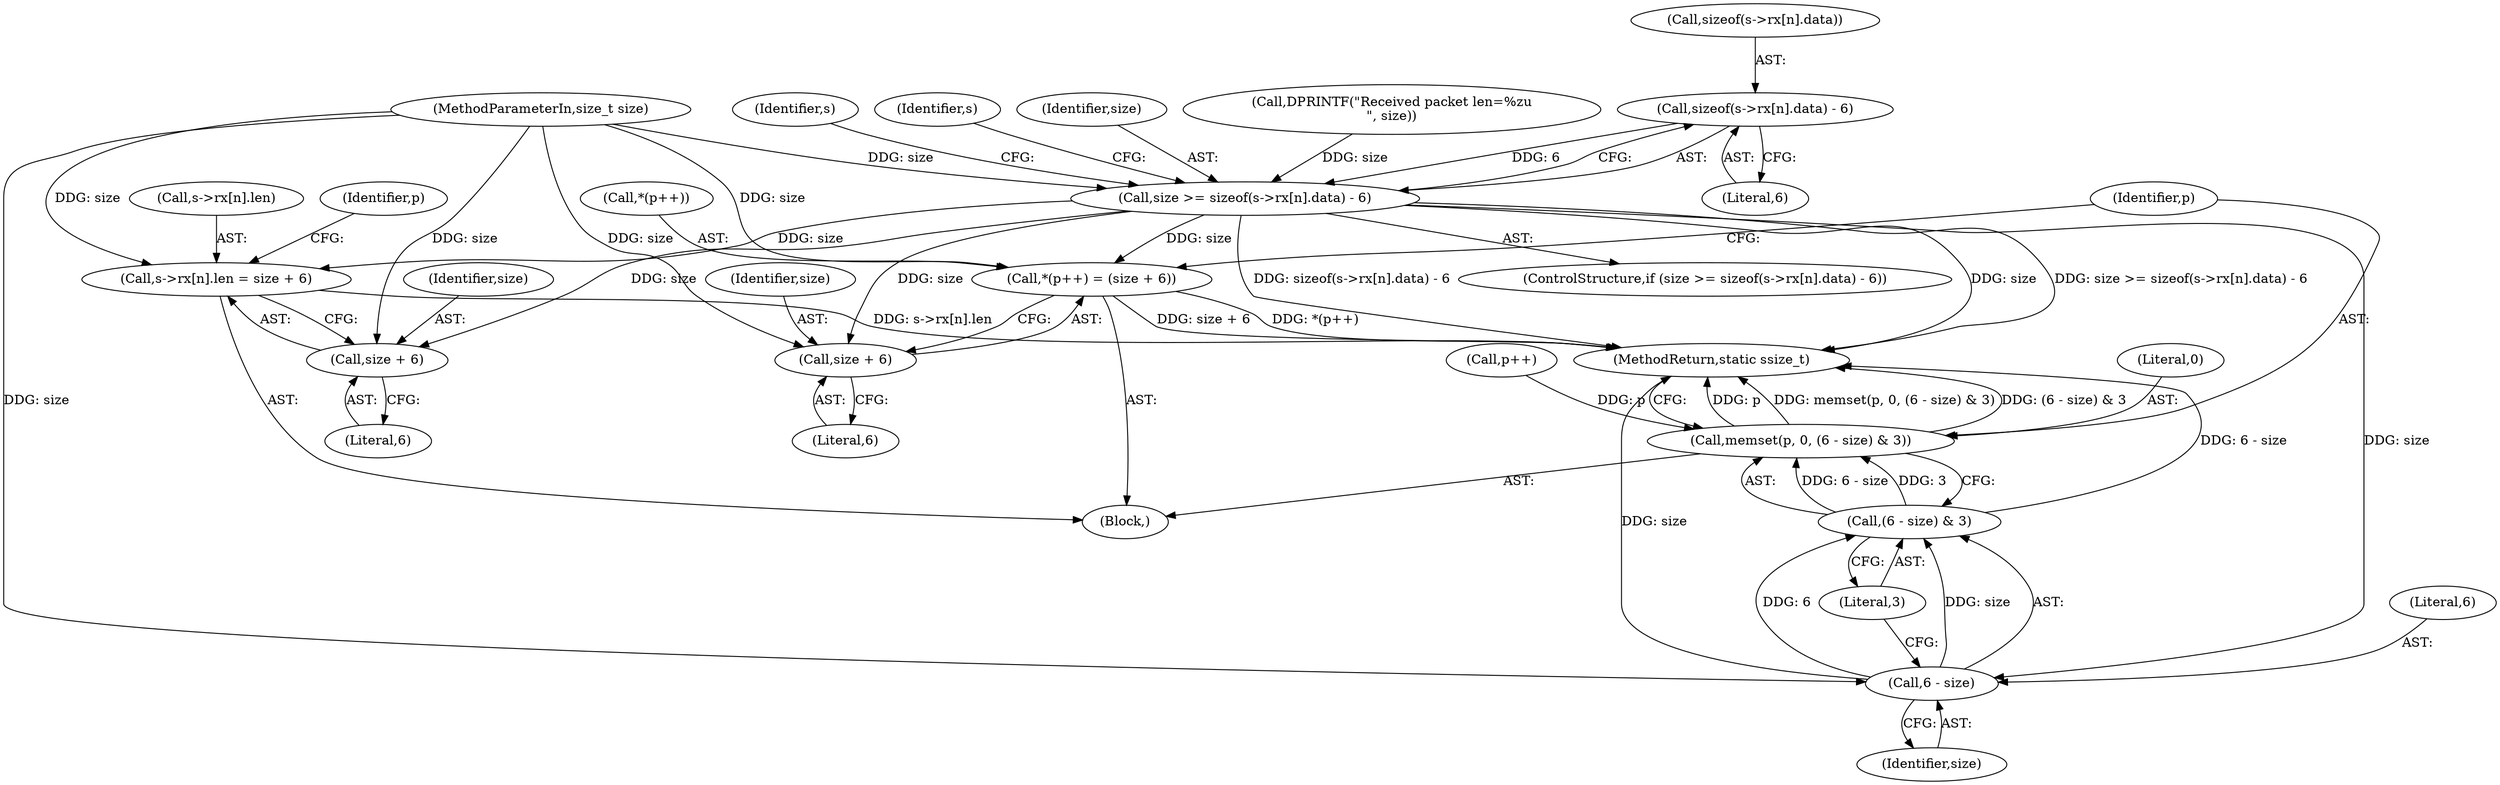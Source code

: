 digraph "0_qemu_3a15cc0e1ee7168db0782133d2607a6bfa422d66@API" {
"1000156" [label="(Call,sizeof(s->rx[n].data) - 6)"];
"1000154" [label="(Call,size >= sizeof(s->rx[n].data) - 6)"];
"1000181" [label="(Call,s->rx[n].len = size + 6)"];
"1000189" [label="(Call,size + 6)"];
"1000201" [label="(Call,*(p++) = (size + 6))"];
"1000205" [label="(Call,size + 6)"];
"1000212" [label="(Call,6 - size)"];
"1000211" [label="(Call,(6 - size) & 3)"];
"1000208" [label="(Call,memset(p, 0, (6 - size) & 3))"];
"1000165" [label="(Literal,6)"];
"1000191" [label="(Literal,6)"];
"1000169" [label="(Identifier,s)"];
"1000179" [label="(Identifier,s)"];
"1000214" [label="(Identifier,size)"];
"1000206" [label="(Identifier,size)"];
"1000207" [label="(Literal,6)"];
"1000213" [label="(Literal,6)"];
"1000205" [label="(Call,size + 6)"];
"1000208" [label="(Call,memset(p, 0, (6 - size) & 3))"];
"1000154" [label="(Call,size >= sizeof(s->rx[n].data) - 6)"];
"1000209" [label="(Identifier,p)"];
"1000203" [label="(Call,p++)"];
"1000181" [label="(Call,s->rx[n].len = size + 6)"];
"1000193" [label="(Identifier,p)"];
"1000210" [label="(Literal,0)"];
"1000215" [label="(Literal,3)"];
"1000190" [label="(Identifier,size)"];
"1000212" [label="(Call,6 - size)"];
"1000153" [label="(ControlStructure,if (size >= sizeof(s->rx[n].data) - 6))"];
"1000202" [label="(Call,*(p++))"];
"1000155" [label="(Identifier,size)"];
"1000216" [label="(MethodReturn,static ssize_t)"];
"1000105" [label="(Block,)"];
"1000104" [label="(MethodParameterIn,size_t size)"];
"1000157" [label="(Call,sizeof(s->rx[n].data))"];
"1000134" [label="(Call,DPRINTF(\"Received packet len=%zu\n\", size))"];
"1000156" [label="(Call,sizeof(s->rx[n].data) - 6)"];
"1000201" [label="(Call,*(p++) = (size + 6))"];
"1000189" [label="(Call,size + 6)"];
"1000182" [label="(Call,s->rx[n].len)"];
"1000211" [label="(Call,(6 - size) & 3)"];
"1000156" -> "1000154"  [label="AST: "];
"1000156" -> "1000165"  [label="CFG: "];
"1000157" -> "1000156"  [label="AST: "];
"1000165" -> "1000156"  [label="AST: "];
"1000154" -> "1000156"  [label="CFG: "];
"1000156" -> "1000154"  [label="DDG: 6"];
"1000154" -> "1000153"  [label="AST: "];
"1000155" -> "1000154"  [label="AST: "];
"1000169" -> "1000154"  [label="CFG: "];
"1000179" -> "1000154"  [label="CFG: "];
"1000154" -> "1000216"  [label="DDG: sizeof(s->rx[n].data) - 6"];
"1000154" -> "1000216"  [label="DDG: size"];
"1000154" -> "1000216"  [label="DDG: size >= sizeof(s->rx[n].data) - 6"];
"1000134" -> "1000154"  [label="DDG: size"];
"1000104" -> "1000154"  [label="DDG: size"];
"1000154" -> "1000181"  [label="DDG: size"];
"1000154" -> "1000189"  [label="DDG: size"];
"1000154" -> "1000201"  [label="DDG: size"];
"1000154" -> "1000205"  [label="DDG: size"];
"1000154" -> "1000212"  [label="DDG: size"];
"1000181" -> "1000105"  [label="AST: "];
"1000181" -> "1000189"  [label="CFG: "];
"1000182" -> "1000181"  [label="AST: "];
"1000189" -> "1000181"  [label="AST: "];
"1000193" -> "1000181"  [label="CFG: "];
"1000181" -> "1000216"  [label="DDG: s->rx[n].len"];
"1000104" -> "1000181"  [label="DDG: size"];
"1000189" -> "1000191"  [label="CFG: "];
"1000190" -> "1000189"  [label="AST: "];
"1000191" -> "1000189"  [label="AST: "];
"1000104" -> "1000189"  [label="DDG: size"];
"1000201" -> "1000105"  [label="AST: "];
"1000201" -> "1000205"  [label="CFG: "];
"1000202" -> "1000201"  [label="AST: "];
"1000205" -> "1000201"  [label="AST: "];
"1000209" -> "1000201"  [label="CFG: "];
"1000201" -> "1000216"  [label="DDG: size + 6"];
"1000201" -> "1000216"  [label="DDG: *(p++)"];
"1000104" -> "1000201"  [label="DDG: size"];
"1000205" -> "1000207"  [label="CFG: "];
"1000206" -> "1000205"  [label="AST: "];
"1000207" -> "1000205"  [label="AST: "];
"1000104" -> "1000205"  [label="DDG: size"];
"1000212" -> "1000211"  [label="AST: "];
"1000212" -> "1000214"  [label="CFG: "];
"1000213" -> "1000212"  [label="AST: "];
"1000214" -> "1000212"  [label="AST: "];
"1000215" -> "1000212"  [label="CFG: "];
"1000212" -> "1000216"  [label="DDG: size"];
"1000212" -> "1000211"  [label="DDG: 6"];
"1000212" -> "1000211"  [label="DDG: size"];
"1000104" -> "1000212"  [label="DDG: size"];
"1000211" -> "1000208"  [label="AST: "];
"1000211" -> "1000215"  [label="CFG: "];
"1000215" -> "1000211"  [label="AST: "];
"1000208" -> "1000211"  [label="CFG: "];
"1000211" -> "1000216"  [label="DDG: 6 - size"];
"1000211" -> "1000208"  [label="DDG: 6 - size"];
"1000211" -> "1000208"  [label="DDG: 3"];
"1000208" -> "1000105"  [label="AST: "];
"1000209" -> "1000208"  [label="AST: "];
"1000210" -> "1000208"  [label="AST: "];
"1000216" -> "1000208"  [label="CFG: "];
"1000208" -> "1000216"  [label="DDG: p"];
"1000208" -> "1000216"  [label="DDG: memset(p, 0, (6 - size) & 3)"];
"1000208" -> "1000216"  [label="DDG: (6 - size) & 3"];
"1000203" -> "1000208"  [label="DDG: p"];
}
